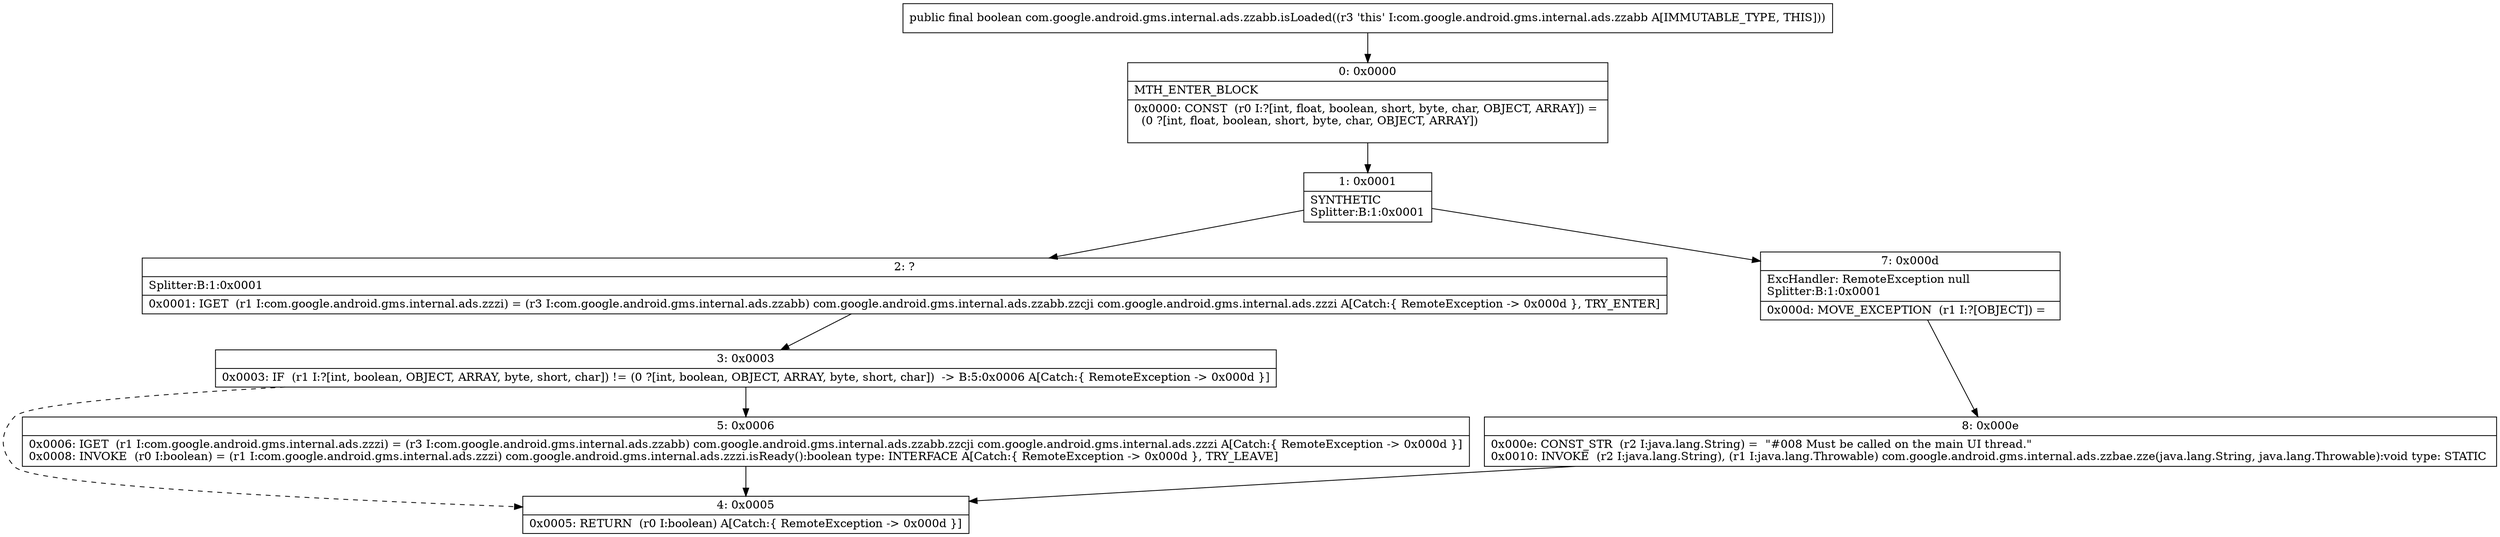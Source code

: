 digraph "CFG forcom.google.android.gms.internal.ads.zzabb.isLoaded()Z" {
Node_0 [shape=record,label="{0\:\ 0x0000|MTH_ENTER_BLOCK\l|0x0000: CONST  (r0 I:?[int, float, boolean, short, byte, char, OBJECT, ARRAY]) = \l  (0 ?[int, float, boolean, short, byte, char, OBJECT, ARRAY])\l \l}"];
Node_1 [shape=record,label="{1\:\ 0x0001|SYNTHETIC\lSplitter:B:1:0x0001\l}"];
Node_2 [shape=record,label="{2\:\ ?|Splitter:B:1:0x0001\l|0x0001: IGET  (r1 I:com.google.android.gms.internal.ads.zzzi) = (r3 I:com.google.android.gms.internal.ads.zzabb) com.google.android.gms.internal.ads.zzabb.zzcji com.google.android.gms.internal.ads.zzzi A[Catch:\{ RemoteException \-\> 0x000d \}, TRY_ENTER]\l}"];
Node_3 [shape=record,label="{3\:\ 0x0003|0x0003: IF  (r1 I:?[int, boolean, OBJECT, ARRAY, byte, short, char]) != (0 ?[int, boolean, OBJECT, ARRAY, byte, short, char])  \-\> B:5:0x0006 A[Catch:\{ RemoteException \-\> 0x000d \}]\l}"];
Node_4 [shape=record,label="{4\:\ 0x0005|0x0005: RETURN  (r0 I:boolean) A[Catch:\{ RemoteException \-\> 0x000d \}]\l}"];
Node_5 [shape=record,label="{5\:\ 0x0006|0x0006: IGET  (r1 I:com.google.android.gms.internal.ads.zzzi) = (r3 I:com.google.android.gms.internal.ads.zzabb) com.google.android.gms.internal.ads.zzabb.zzcji com.google.android.gms.internal.ads.zzzi A[Catch:\{ RemoteException \-\> 0x000d \}]\l0x0008: INVOKE  (r0 I:boolean) = (r1 I:com.google.android.gms.internal.ads.zzzi) com.google.android.gms.internal.ads.zzzi.isReady():boolean type: INTERFACE A[Catch:\{ RemoteException \-\> 0x000d \}, TRY_LEAVE]\l}"];
Node_7 [shape=record,label="{7\:\ 0x000d|ExcHandler: RemoteException null\lSplitter:B:1:0x0001\l|0x000d: MOVE_EXCEPTION  (r1 I:?[OBJECT]) =  \l}"];
Node_8 [shape=record,label="{8\:\ 0x000e|0x000e: CONST_STR  (r2 I:java.lang.String) =  \"#008 Must be called on the main UI thread.\" \l0x0010: INVOKE  (r2 I:java.lang.String), (r1 I:java.lang.Throwable) com.google.android.gms.internal.ads.zzbae.zze(java.lang.String, java.lang.Throwable):void type: STATIC \l}"];
MethodNode[shape=record,label="{public final boolean com.google.android.gms.internal.ads.zzabb.isLoaded((r3 'this' I:com.google.android.gms.internal.ads.zzabb A[IMMUTABLE_TYPE, THIS])) }"];
MethodNode -> Node_0;
Node_0 -> Node_1;
Node_1 -> Node_2;
Node_1 -> Node_7;
Node_2 -> Node_3;
Node_3 -> Node_4[style=dashed];
Node_3 -> Node_5;
Node_5 -> Node_4;
Node_7 -> Node_8;
Node_8 -> Node_4;
}


